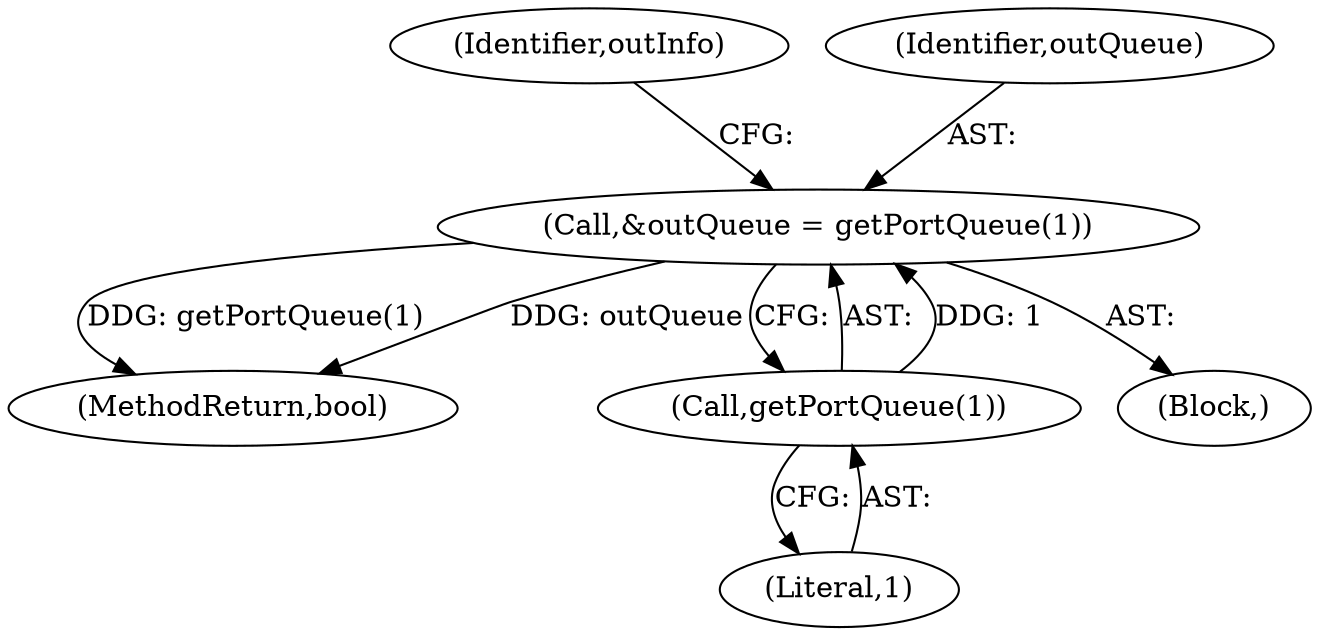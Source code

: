 digraph "0_Android_f9ed2fe6d61259e779a37d4c2d7edb33a1c1f8ba@pointer" {
"1000112" [label="(Call,&outQueue = getPortQueue(1))"];
"1000114" [label="(Call,getPortQueue(1))"];
"1000118" [label="(Identifier,outInfo)"];
"1000416" [label="(MethodReturn,bool)"];
"1000115" [label="(Literal,1)"];
"1000114" [label="(Call,getPortQueue(1))"];
"1000112" [label="(Call,&outQueue = getPortQueue(1))"];
"1000113" [label="(Identifier,outQueue)"];
"1000105" [label="(Block,)"];
"1000112" -> "1000105"  [label="AST: "];
"1000112" -> "1000114"  [label="CFG: "];
"1000113" -> "1000112"  [label="AST: "];
"1000114" -> "1000112"  [label="AST: "];
"1000118" -> "1000112"  [label="CFG: "];
"1000112" -> "1000416"  [label="DDG: getPortQueue(1)"];
"1000112" -> "1000416"  [label="DDG: outQueue"];
"1000114" -> "1000112"  [label="DDG: 1"];
"1000114" -> "1000115"  [label="CFG: "];
"1000115" -> "1000114"  [label="AST: "];
}
